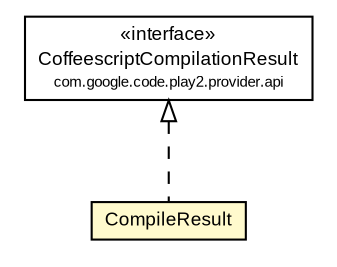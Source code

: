 #!/usr/local/bin/dot
#
# Class diagram 
# Generated by UMLGraph version R5_6-24-gf6e263 (http://www.umlgraph.org/)
#

digraph G {
	edge [fontname="arial",fontsize=10,labelfontname="arial",labelfontsize=10];
	node [fontname="arial",fontsize=10,shape=plaintext];
	nodesep=0.25;
	ranksep=0.5;
	// com.google.code.play2.provider.play21.Play21CoffeescriptCompiler.CompileResult
	c65 [label=<<table title="com.google.code.play2.provider.play21.Play21CoffeescriptCompiler.CompileResult" border="0" cellborder="1" cellspacing="0" cellpadding="2" port="p" bgcolor="lemonChiffon" href="./Play21CoffeescriptCompiler.CompileResult.html">
		<tr><td><table border="0" cellspacing="0" cellpadding="1">
<tr><td align="center" balign="center"> CompileResult </td></tr>
		</table></td></tr>
		</table>>, URL="./Play21CoffeescriptCompiler.CompileResult.html", fontname="arial", fontcolor="black", fontsize=9.0];
	//com.google.code.play2.provider.play21.Play21CoffeescriptCompiler.CompileResult implements com.google.code.play2.provider.api.CoffeescriptCompilationResult
	c66:p -> c65:p [dir=back,arrowtail=empty,style=dashed];
	// com.google.code.play2.provider.api.CoffeescriptCompilationResult
	c66 [label=<<table title="com.google.code.play2.provider.api.CoffeescriptCompilationResult" border="0" cellborder="1" cellspacing="0" cellpadding="2" port="p" href="https://play2-maven-plugin.googlecode.com/svn/mavensite/1.0.0-alpha6/play2-provider-api/apidocs/com/google/code/play2/provider/api/CoffeescriptCompilationResult.html">
		<tr><td><table border="0" cellspacing="0" cellpadding="1">
<tr><td align="center" balign="center"> &#171;interface&#187; </td></tr>
<tr><td align="center" balign="center"> CoffeescriptCompilationResult </td></tr>
<tr><td align="center" balign="center"><font point-size="7.0"> com.google.code.play2.provider.api </font></td></tr>
		</table></td></tr>
		</table>>, URL="https://play2-maven-plugin.googlecode.com/svn/mavensite/1.0.0-alpha6/play2-provider-api/apidocs/com/google/code/play2/provider/api/CoffeescriptCompilationResult.html", fontname="arial", fontcolor="black", fontsize=9.0];
}

